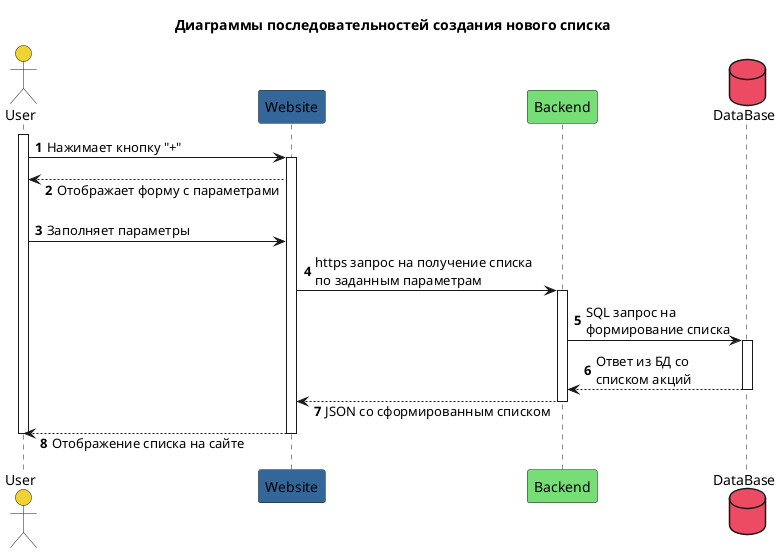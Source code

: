 @@startuml
autonumber
skinparam responseMessageBelowArrow true

title Диаграммы последовательностей создания нового списка

actor User #EFD334
participant Website #336699
participant Backend #77DD77
database DataBase #EC4B63

activate User
User -> Website : Нажимает кнопку "+"
activate Website
||10||
User <-- Website : Отображает форму с параметрами
||10||
User -> Website : Заполняет параметры
Website ->Backend : https запрос на получение списка\nпо заданным параметрам
activate Backend
Backend -> DataBase : SQL запрос на\nформирование списка
activate DataBase
return Ответ из БД со\nсписком акций
Website <-- Backend : JSON со сформированным списком
deactivate Backend
User <-- Website : Отображение списка на сайте
deactivate Website
deactivate User
@@enduml
